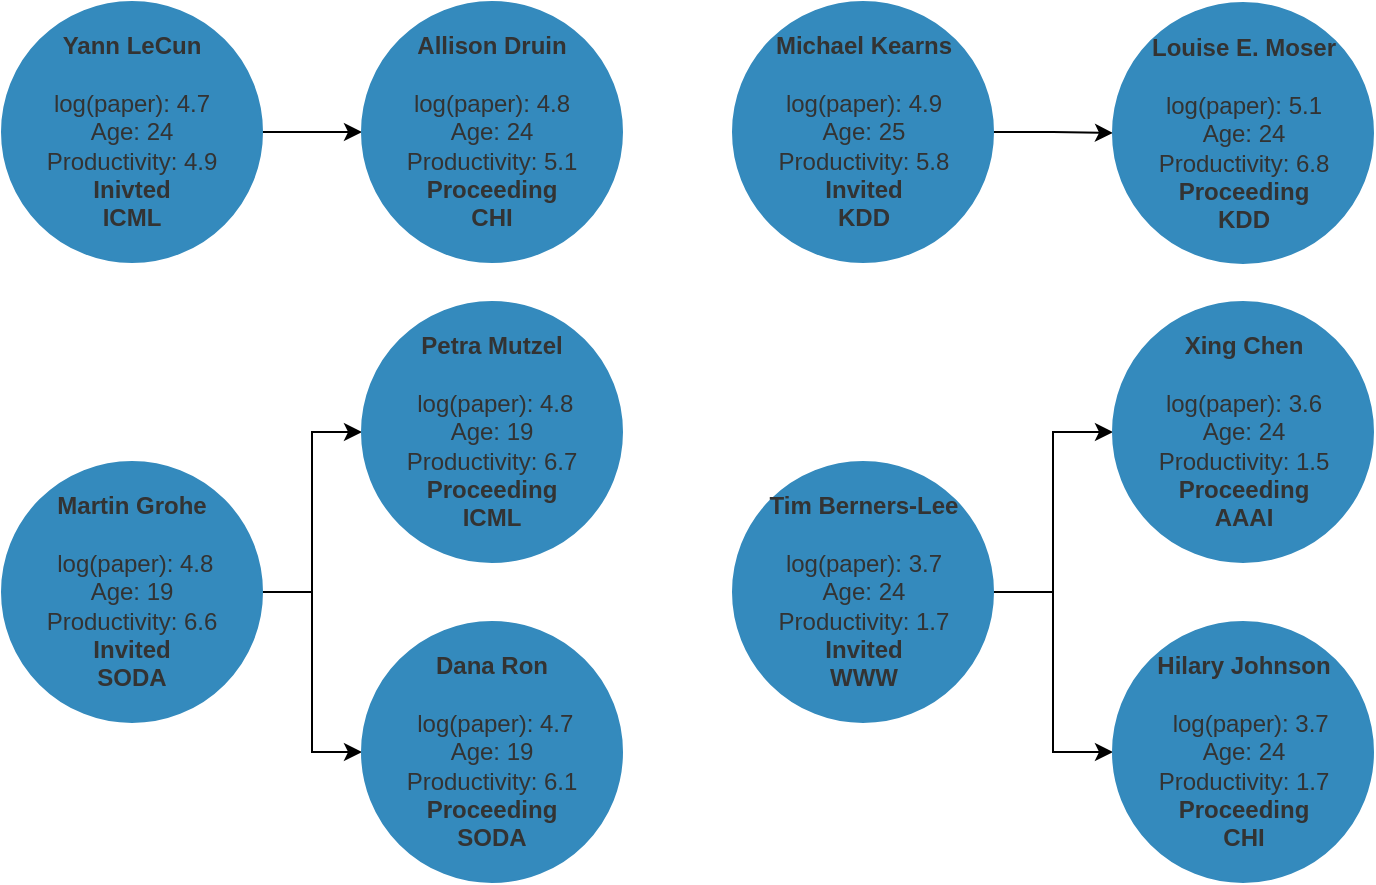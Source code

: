 <mxfile version="21.2.9" type="github">
  <diagram name="Page-1" id="GTRwFBnW5ZTNtZ9E9qsw">
    <mxGraphModel dx="1434" dy="764" grid="1" gridSize="10" guides="1" tooltips="1" connect="1" arrows="1" fold="1" page="1" pageScale="1" pageWidth="827" pageHeight="1169" math="0" shadow="0">
      <root>
        <mxCell id="0" />
        <mxCell id="1" parent="0" />
        <mxCell id="Kqp-bSitudwCn0S_2Lt4-3" style="edgeStyle=orthogonalEdgeStyle;rounded=0;orthogonalLoop=1;jettySize=auto;html=1;entryX=0;entryY=0.5;entryDx=0;entryDy=0;labelBackgroundColor=none;strokeColor=#000000;fontColor=#333333;" parent="1" source="Kqp-bSitudwCn0S_2Lt4-1" target="Kqp-bSitudwCn0S_2Lt4-2" edge="1">
          <mxGeometry relative="1" as="geometry" />
        </mxCell>
        <mxCell id="Kqp-bSitudwCn0S_2Lt4-1" value="&lt;b&gt;Yann LeCun&lt;/b&gt;&lt;br&gt;&lt;br&gt;&lt;font&gt;log(paper): 4.7&lt;br&gt;Age: 24&lt;br&gt;Productivity: 4.9&lt;/font&gt;&lt;br&gt;&lt;b&gt;Inivted&lt;br&gt;ICML&lt;/b&gt;" style="ellipse;whiteSpace=wrap;html=1;labelBackgroundColor=none;fillColor=#348ABD;strokeColor=#348abd;fontColor=#333333;gradientColor=none;" parent="1" vertex="1">
          <mxGeometry x="20" y="10" width="130" height="130" as="geometry" />
        </mxCell>
        <mxCell id="Kqp-bSitudwCn0S_2Lt4-2" value="&lt;b&gt;Allison Druin&lt;/b&gt;&lt;br&gt;&lt;br&gt;&lt;font&gt;log(paper): 4.8&lt;br&gt;Age: 24&lt;br&gt;Productivity: 5.1&lt;/font&gt;&lt;br&gt;&lt;b&gt;Proceeding&lt;br&gt;CHI&lt;/b&gt;" style="ellipse;whiteSpace=wrap;html=1;labelBackgroundColor=none;fillColor=#348ABD;strokeColor=#348abd;fontColor=#333333;gradientColor=none;" parent="1" vertex="1">
          <mxGeometry x="200" y="10" width="130" height="130" as="geometry" />
        </mxCell>
        <mxCell id="Kqp-bSitudwCn0S_2Lt4-7" style="edgeStyle=orthogonalEdgeStyle;rounded=0;orthogonalLoop=1;jettySize=auto;html=1;labelBackgroundColor=none;strokeColor=#000000;fontColor=#333333;" parent="1" source="Kqp-bSitudwCn0S_2Lt4-4" target="Kqp-bSitudwCn0S_2Lt4-5" edge="1">
          <mxGeometry relative="1" as="geometry" />
        </mxCell>
        <mxCell id="Kqp-bSitudwCn0S_2Lt4-4" value="&lt;b&gt;Michael Kearns&lt;/b&gt;&lt;br&gt;&lt;br&gt;log(paper): 4.9&lt;br&gt;Age: 25&lt;br&gt;Productivity: 5.8&lt;br&gt;&lt;b&gt;Invited&lt;br&gt;KDD&lt;/b&gt;" style="ellipse;whiteSpace=wrap;html=1;labelBackgroundColor=none;fillColor=#348ABD;strokeColor=#348abd;fontColor=#333333;gradientColor=none;" parent="1" vertex="1">
          <mxGeometry x="385.5" y="10" width="130" height="130" as="geometry" />
        </mxCell>
        <mxCell id="Kqp-bSitudwCn0S_2Lt4-5" value="&lt;b&gt;Louise E. Moser&lt;/b&gt;&lt;br&gt;&lt;br&gt;log(paper): 5.1&lt;br&gt;Age: 24&lt;br&gt;Productivity: 6.8&lt;br&gt;&lt;b&gt;Proceeding&lt;br&gt;KDD&lt;/b&gt;" style="ellipse;whiteSpace=wrap;html=1;labelBackgroundColor=none;fillColor=#348ABD;strokeColor=#348abd;fontColor=#333333;gradientColor=none;" parent="1" vertex="1">
          <mxGeometry x="575.5" y="10.5" width="130" height="130" as="geometry" />
        </mxCell>
        <mxCell id="Kqp-bSitudwCn0S_2Lt4-11" style="edgeStyle=orthogonalEdgeStyle;rounded=0;orthogonalLoop=1;jettySize=auto;html=1;entryX=0;entryY=0.5;entryDx=0;entryDy=0;labelBackgroundColor=none;strokeColor=#000000;fontColor=#333333;" parent="1" source="Kqp-bSitudwCn0S_2Lt4-8" target="Kqp-bSitudwCn0S_2Lt4-9" edge="1">
          <mxGeometry relative="1" as="geometry" />
        </mxCell>
        <mxCell id="Kqp-bSitudwCn0S_2Lt4-12" style="edgeStyle=orthogonalEdgeStyle;rounded=0;orthogonalLoop=1;jettySize=auto;html=1;exitX=1;exitY=0.5;exitDx=0;exitDy=0;entryX=0;entryY=0.5;entryDx=0;entryDy=0;labelBackgroundColor=none;strokeColor=#000000;fontColor=#333333;" parent="1" source="Kqp-bSitudwCn0S_2Lt4-8" target="Kqp-bSitudwCn0S_2Lt4-10" edge="1">
          <mxGeometry relative="1" as="geometry">
            <mxPoint x="210" y="505" as="targetPoint" />
          </mxGeometry>
        </mxCell>
        <mxCell id="Kqp-bSitudwCn0S_2Lt4-8" value="&lt;b&gt;Martin Grohe&lt;br&gt;&lt;/b&gt;&lt;br&gt;&amp;nbsp;log(paper): 4.8&lt;br&gt;Age: 19&lt;br&gt;Productivity: 6.6&lt;br&gt;&lt;b&gt;Invited&lt;br&gt;SODA&lt;/b&gt;" style="ellipse;whiteSpace=wrap;html=1;labelBackgroundColor=none;fillColor=#348ABD;strokeColor=#348abd;fontColor=#333333;shadow=0;gradientColor=none;" parent="1" vertex="1">
          <mxGeometry x="20" y="240" width="130" height="130" as="geometry" />
        </mxCell>
        <mxCell id="Kqp-bSitudwCn0S_2Lt4-9" value="&lt;b&gt;Petra Mutzel&lt;br&gt;&lt;/b&gt;&lt;br&gt;&amp;nbsp;log(paper): 4.8&lt;br&gt;Age: 19&lt;br&gt;Productivity: 6.7&lt;br&gt;&lt;b&gt;Proceeding&lt;br&gt;ICML&lt;/b&gt;" style="ellipse;whiteSpace=wrap;html=1;labelBackgroundColor=none;fillColor=#348ABD;strokeColor=#348abd;fontColor=#333333;gradientColor=none;" parent="1" vertex="1">
          <mxGeometry x="200" y="160" width="130" height="130" as="geometry" />
        </mxCell>
        <mxCell id="Kqp-bSitudwCn0S_2Lt4-10" value="&lt;b&gt;Dana Ron&lt;/b&gt;&lt;br&gt;&lt;br&gt;&amp;nbsp;log(paper): 4.7&lt;br&gt;Age: 19&lt;br&gt;Productivity: 6.1&lt;br&gt;&lt;b&gt;Proceeding&lt;br&gt;SODA&lt;/b&gt;" style="ellipse;whiteSpace=wrap;html=1;labelBackgroundColor=none;fillColor=#348ABD;strokeColor=#348abd;fontColor=#333333;gradientColor=none;" parent="1" vertex="1">
          <mxGeometry x="200" y="320" width="130" height="130" as="geometry" />
        </mxCell>
        <mxCell id="Kqp-bSitudwCn0S_2Lt4-15" style="edgeStyle=orthogonalEdgeStyle;rounded=0;orthogonalLoop=1;jettySize=auto;html=1;labelBackgroundColor=none;strokeColor=#000000;fontColor=#333333;" parent="1" source="Kqp-bSitudwCn0S_2Lt4-13" target="Kqp-bSitudwCn0S_2Lt4-14" edge="1">
          <mxGeometry relative="1" as="geometry" />
        </mxCell>
        <mxCell id="Kqp-bSitudwCn0S_2Lt4-17" style="edgeStyle=orthogonalEdgeStyle;rounded=0;orthogonalLoop=1;jettySize=auto;html=1;entryX=0;entryY=0.5;entryDx=0;entryDy=0;labelBackgroundColor=none;strokeColor=#000000;fontColor=#333333;" parent="1" source="Kqp-bSitudwCn0S_2Lt4-13" target="Kqp-bSitudwCn0S_2Lt4-16" edge="1">
          <mxGeometry relative="1" as="geometry" />
        </mxCell>
        <mxCell id="Kqp-bSitudwCn0S_2Lt4-13" value="&lt;b&gt;Tim Berners-Lee &lt;br&gt;&lt;/b&gt;&lt;br&gt;log(paper): 3.7&lt;br&gt;Age: 24&lt;br&gt;Productivity: 1.7&lt;br&gt;&lt;b&gt;Invited&lt;br&gt;WWW&lt;/b&gt;" style="ellipse;whiteSpace=wrap;html=1;labelBackgroundColor=none;fillColor=#348ABD;strokeColor=#348abd;fontColor=#333333;gradientColor=none;" parent="1" vertex="1">
          <mxGeometry x="385.5" y="240" width="130" height="130" as="geometry" />
        </mxCell>
        <mxCell id="Kqp-bSitudwCn0S_2Lt4-14" value="&lt;b&gt;Hilary Johnson&lt;br&gt;&lt;br&gt;&amp;nbsp;&amp;nbsp;&lt;/b&gt;log(paper): 3.7&lt;br&gt;Age: 24&lt;br&gt;Productivity: 1.7&lt;br&gt;&lt;b&gt;Proceeding&lt;br&gt;CHI&lt;/b&gt;" style="ellipse;whiteSpace=wrap;html=1;labelBackgroundColor=none;fillColor=#348ABD;strokeColor=#348abd;fontColor=#333333;gradientColor=none;" parent="1" vertex="1">
          <mxGeometry x="575.5" y="320" width="130" height="130" as="geometry" />
        </mxCell>
        <mxCell id="Kqp-bSitudwCn0S_2Lt4-16" value="&lt;b&gt;Xing Chen &lt;br&gt;&lt;/b&gt;&lt;br&gt;log(paper): 3.6&lt;br&gt;Age: 24&lt;br&gt;Productivity: 1.5&lt;br&gt;&lt;b&gt;Proceeding&lt;br&gt;AAAI&lt;/b&gt;" style="ellipse;whiteSpace=wrap;html=1;labelBackgroundColor=none;fillColor=#348ABD;strokeColor=#348abd;fontColor=#333333;gradientColor=none;" parent="1" vertex="1">
          <mxGeometry x="575.5" y="160" width="130" height="130" as="geometry" />
        </mxCell>
      </root>
    </mxGraphModel>
  </diagram>
</mxfile>
